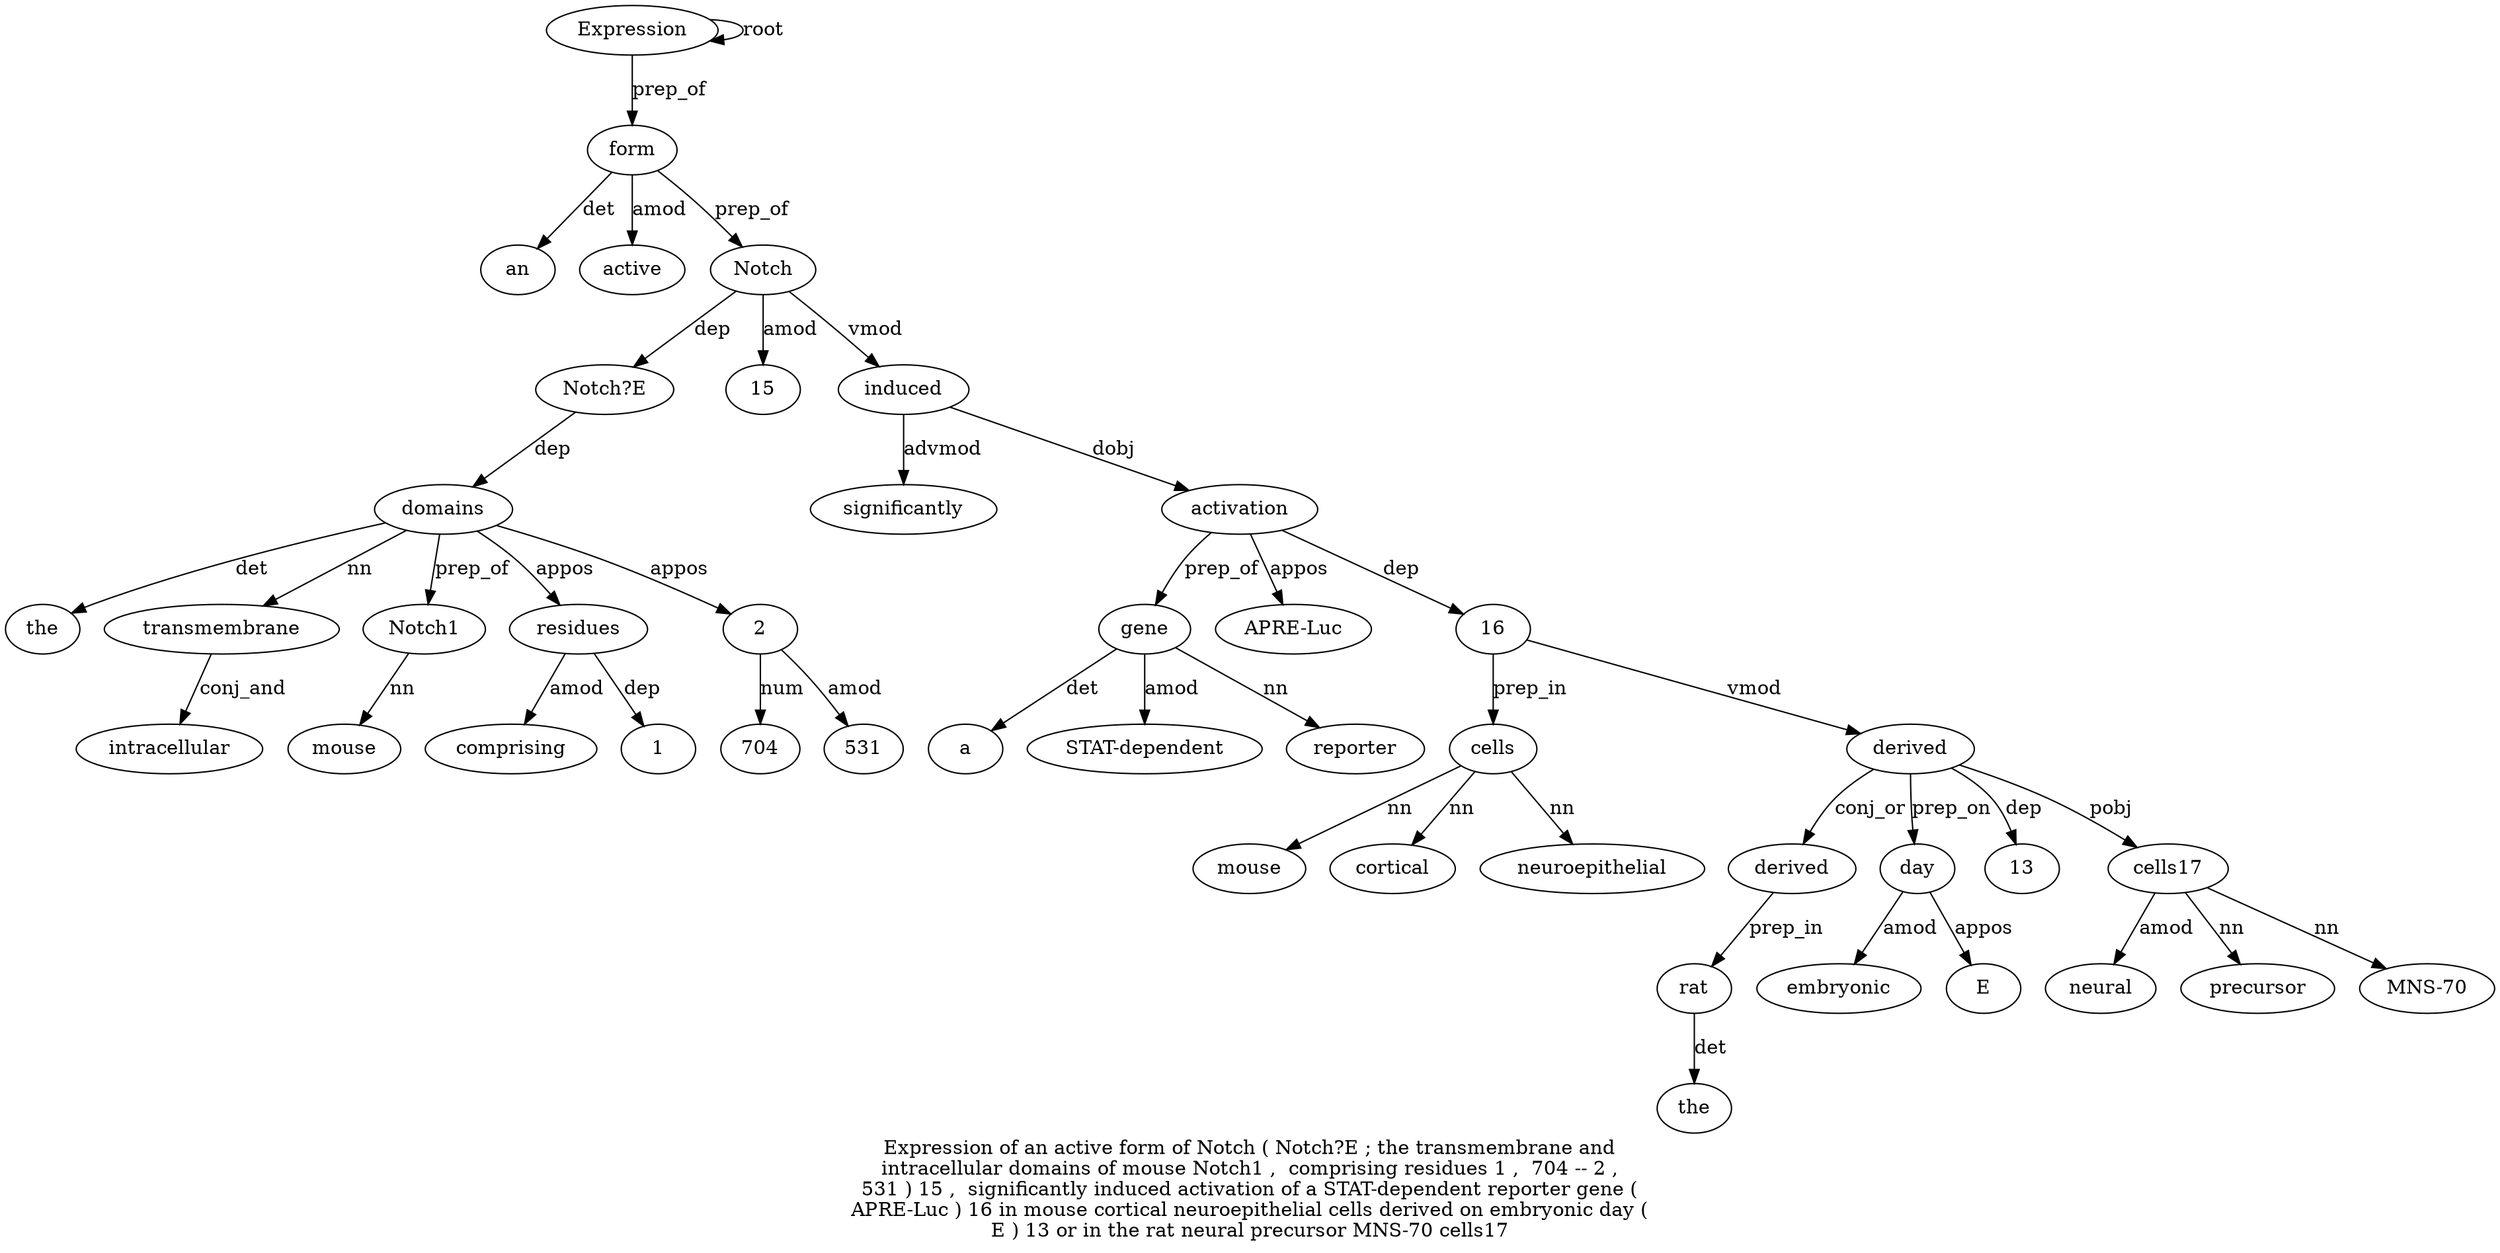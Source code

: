 digraph "Expression of an active form of Notch ( Notch?E ; the transmembrane and intracellular domains of mouse Notch1 ,  comprising residues 1 ,  704 -- 2 ,  531 ) 15 ,  significantly induced activation of a STAT-dependent reporter gene ( APRE-Luc ) 16 in mouse cortical neuroepithelial cells derived on embryonic day ( E ) 13 or in the rat neural precursor MNS-70 cells17" {
label="Expression of an active form of Notch ( Notch?E ; the transmembrane and
intracellular domains of mouse Notch1 ,  comprising residues 1 ,  704 -- 2 ,
531 ) 15 ,  significantly induced activation of a STAT-dependent reporter gene (
APRE-Luc ) 16 in mouse cortical neuroepithelial cells derived on embryonic day (
E ) 13 or in the rat neural precursor MNS-70 cells17";
Expression1 [style=filled, fillcolor=white, label=Expression];
Expression1 -> Expression1  [label=root];
form5 [style=filled, fillcolor=white, label=form];
an3 [style=filled, fillcolor=white, label=an];
form5 -> an3  [label=det];
active4 [style=filled, fillcolor=white, label=active];
form5 -> active4  [label=amod];
Expression1 -> form5  [label=prep_of];
Notch7 [style=filled, fillcolor=white, label=Notch];
form5 -> Notch7  [label=prep_of];
"Notch?E9" [style=filled, fillcolor=white, label="Notch?E"];
Notch7 -> "Notch?E9"  [label=dep];
domains15 [style=filled, fillcolor=white, label=domains];
the11 [style=filled, fillcolor=white, label=the];
domains15 -> the11  [label=det];
transmembrane12 [style=filled, fillcolor=white, label=transmembrane];
domains15 -> transmembrane12  [label=nn];
intracellular14 [style=filled, fillcolor=white, label=intracellular];
transmembrane12 -> intracellular14  [label=conj_and];
"Notch?E9" -> domains15  [label=dep];
Notch118 [style=filled, fillcolor=white, label=Notch1];
mouse17 [style=filled, fillcolor=white, label=mouse];
Notch118 -> mouse17  [label=nn];
domains15 -> Notch118  [label=prep_of];
residues21 [style=filled, fillcolor=white, label=residues];
comprising20 [style=filled, fillcolor=white, label=comprising];
residues21 -> comprising20  [label=amod];
domains15 -> residues21  [label=appos];
122 [style=filled, fillcolor=white, label=1];
residues21 -> 122  [label=dep];
226 [style=filled, fillcolor=white, label=2];
7042 [style=filled, fillcolor=white, label=704];
226 -> 7042  [label=num];
domains15 -> 226  [label=appos];
53128 [style=filled, fillcolor=white, label=531];
226 -> 53128  [label=amod];
1530 [style=filled, fillcolor=white, label=15];
Notch7 -> 1530  [label=amod];
induced33 [style=filled, fillcolor=white, label=induced];
significantly32 [style=filled, fillcolor=white, label=significantly];
induced33 -> significantly32  [label=advmod];
Notch7 -> induced33  [label=vmod];
activation34 [style=filled, fillcolor=white, label=activation];
induced33 -> activation34  [label=dobj];
gene39 [style=filled, fillcolor=white, label=gene];
a36 [style=filled, fillcolor=white, label=a];
gene39 -> a36  [label=det];
"STAT-dependent37" [style=filled, fillcolor=white, label="STAT-dependent"];
gene39 -> "STAT-dependent37"  [label=amod];
reporter38 [style=filled, fillcolor=white, label=reporter];
gene39 -> reporter38  [label=nn];
activation34 -> gene39  [label=prep_of];
"APRE-Luc41" [style=filled, fillcolor=white, label="APRE-Luc"];
activation34 -> "APRE-Luc41"  [label=appos];
1643 [style=filled, fillcolor=white, label=16];
activation34 -> 1643  [label=dep];
cells48 [style=filled, fillcolor=white, label=cells];
mouse45 [style=filled, fillcolor=white, label=mouse];
cells48 -> mouse45  [label=nn];
cortical46 [style=filled, fillcolor=white, label=cortical];
cells48 -> cortical46  [label=nn];
neuroepithelial47 [style=filled, fillcolor=white, label=neuroepithelial];
cells48 -> neuroepithelial47  [label=nn];
1643 -> cells48  [label=prep_in];
derived49 [style=filled, fillcolor=white, label=derived];
1643 -> derived49  [label=vmod];
"derived49'" [style=filled, fillcolor=white, label=derived];
derived49 -> "derived49'"  [label=conj_or];
day52 [style=filled, fillcolor=white, label=day];
embryonic51 [style=filled, fillcolor=white, label=embryonic];
day52 -> embryonic51  [label=amod];
derived49 -> day52  [label=prep_on];
E54 [style=filled, fillcolor=white, label=E];
day52 -> E54  [label=appos];
1356 [style=filled, fillcolor=white, label=13];
derived49 -> 1356  [label=dep];
rat60 [style=filled, fillcolor=white, label=rat];
the59 [style=filled, fillcolor=white, label=the];
rat60 -> the59  [label=det];
"derived49'" -> rat60  [label=prep_in];
cells1764 [style=filled, fillcolor=white, label=cells17];
neural61 [style=filled, fillcolor=white, label=neural];
cells1764 -> neural61  [label=amod];
precursor62 [style=filled, fillcolor=white, label=precursor];
cells1764 -> precursor62  [label=nn];
"MNS-7063" [style=filled, fillcolor=white, label="MNS-70"];
cells1764 -> "MNS-7063"  [label=nn];
derived49 -> cells1764  [label=pobj];
}
